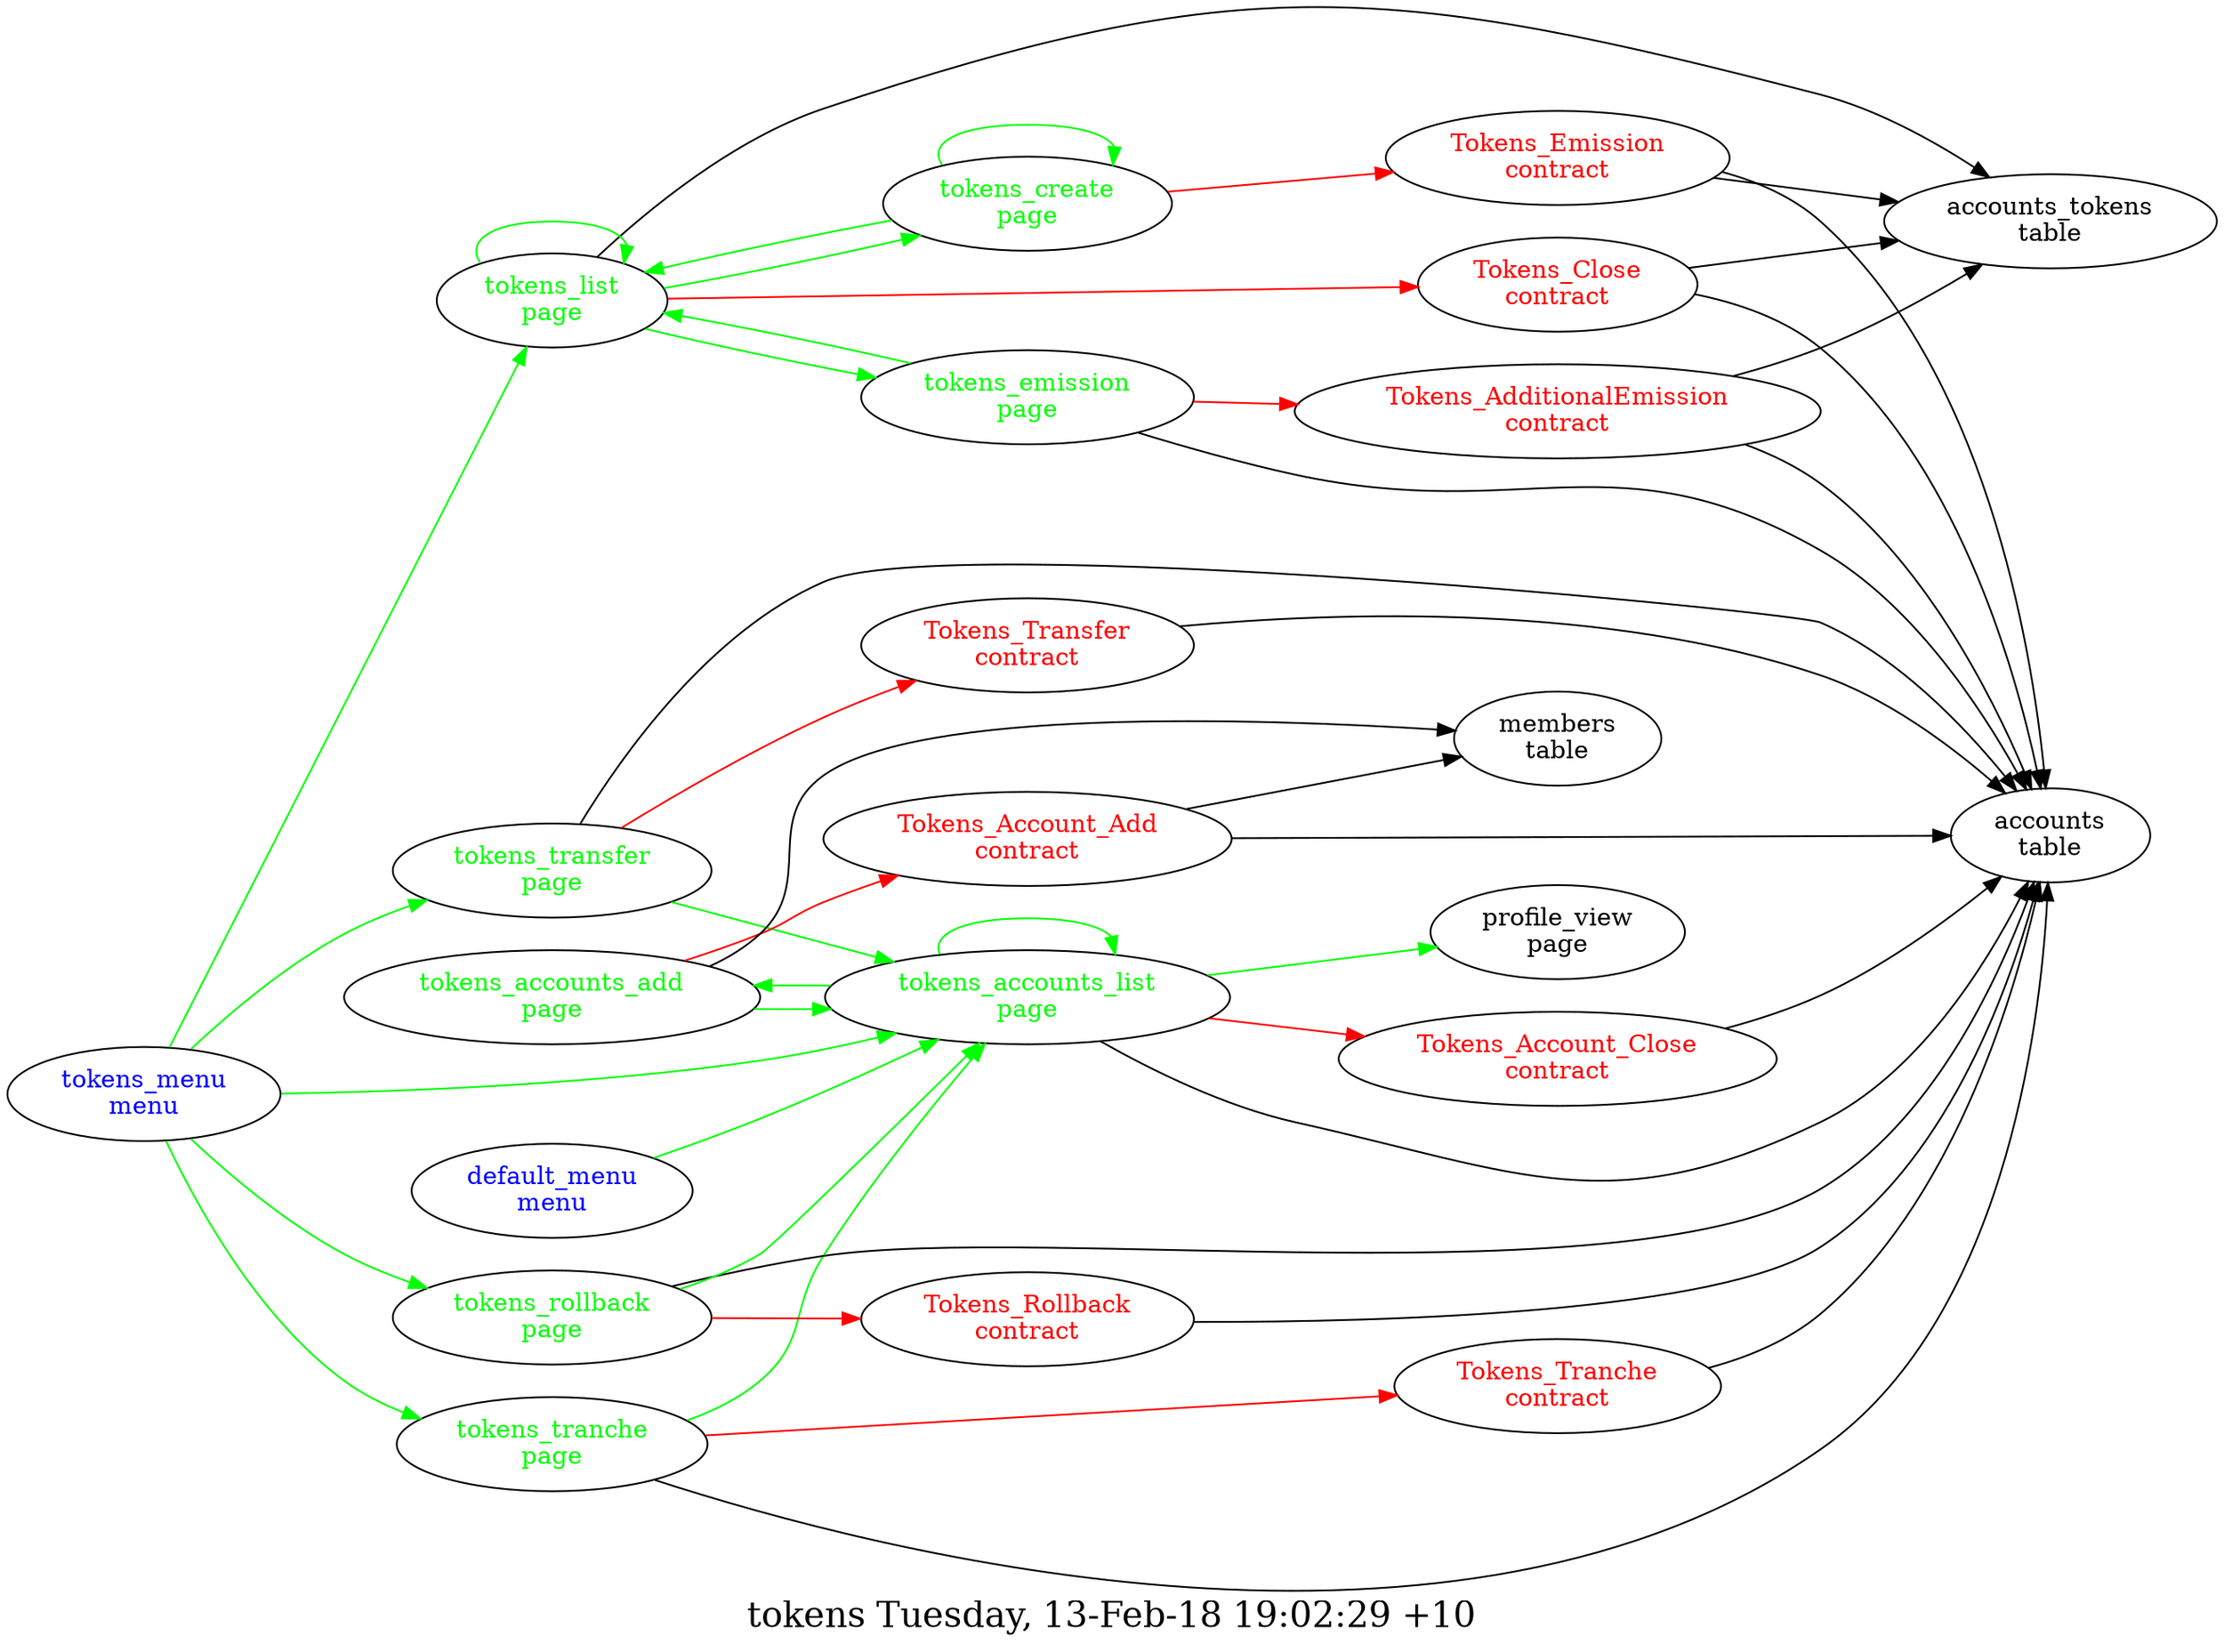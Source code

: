 digraph G {
fontsize="20.0";
label="tokens Tuesday, 13-Feb-18 19:02:29 +10";
rankdir=LR;
"Tokens_Account_Add\ncontract" -> "members\ntable"
"Tokens_Account_Add\ncontract" -> "accounts\ntable"
"Tokens_Account_Add\ncontract" [fontcolor=red, group=contracts];
"Tokens_Account_Close\ncontract" -> "accounts\ntable"
"Tokens_Account_Close\ncontract" [fontcolor=red, group=contracts];
"Tokens_AdditionalEmission\ncontract" -> "accounts_tokens\ntable"
"Tokens_AdditionalEmission\ncontract" -> "accounts\ntable"
"Tokens_AdditionalEmission\ncontract" [fontcolor=red, group=contracts];
"Tokens_Close\ncontract" -> "accounts\ntable"
"Tokens_Close\ncontract" -> "accounts_tokens\ntable"
"Tokens_Close\ncontract" [fontcolor=red, group=contracts];
"Tokens_Emission\ncontract" -> "accounts_tokens\ntable"
"Tokens_Emission\ncontract" -> "accounts\ntable"
"Tokens_Emission\ncontract" [fontcolor=red, group=contracts];
"Tokens_Rollback\ncontract" -> "accounts\ntable"
"Tokens_Rollback\ncontract" [fontcolor=red, group=contracts];
"Tokens_Tranche\ncontract" -> "accounts\ntable"
"Tokens_Tranche\ncontract" [fontcolor=red, group=contracts];
"Tokens_Transfer\ncontract" -> "accounts\ntable"
"Tokens_Transfer\ncontract" [fontcolor=red, group=contracts];
"default_menu\nmenu" -> "tokens_accounts_list\npage"  [ color=green ]
"default_menu\nmenu" [fontcolor=blue, group=menus];
"tokens_menu\nmenu" -> "tokens_accounts_list\npage"  [ color=green ]
"tokens_menu\nmenu" -> "tokens_list\npage"  [ color=green ]
"tokens_menu\nmenu" -> "tokens_tranche\npage"  [ color=green ]
"tokens_menu\nmenu" -> "tokens_transfer\npage"  [ color=green ]
"tokens_menu\nmenu" -> "tokens_rollback\npage"  [ color=green ]
"tokens_menu\nmenu" [fontcolor=blue, group=menus];
"tokens_accounts_add\npage" -> "Tokens_Account_Add\ncontract"  [ color=red ]
"tokens_accounts_add\npage" -> "members\ntable"
"tokens_accounts_add\npage" -> "tokens_accounts_list\npage"  [ color=green ]
"tokens_accounts_add\npage" [fontcolor=green, group=pages];
"tokens_accounts_list\npage" -> "Tokens_Account_Close\ncontract"  [ color=red ]
"tokens_accounts_list\npage" -> "accounts\ntable"
"tokens_accounts_list\npage" -> "profile_view\npage"  [ color=green ]
"tokens_accounts_list\npage" -> "tokens_accounts_list\npage"  [ color=green ]
"tokens_accounts_list\npage" -> "tokens_accounts_add\npage"  [ color=green ]
"tokens_accounts_list\npage" [fontcolor=green, group=pages];
"tokens_create\npage" -> "Tokens_Emission\ncontract"  [ color=red ]
"tokens_create\npage" -> "tokens_create\npage"  [ color=green ]
"tokens_create\npage" -> "tokens_list\npage"  [ color=green ]
"tokens_create\npage" [fontcolor=green, group=pages];
"tokens_emission\npage" -> "Tokens_AdditionalEmission\ncontract"  [ color=red ]
"tokens_emission\npage" -> "accounts\ntable"
"tokens_emission\npage" -> "tokens_list\npage"  [ color=green ]
"tokens_emission\npage" [fontcolor=green, group=pages];
"tokens_list\npage" -> "Tokens_Close\ncontract"  [ color=red ]
"tokens_list\npage" -> "accounts_tokens\ntable"
"tokens_list\npage" -> "tokens_emission\npage"  [ color=green ]
"tokens_list\npage" -> "tokens_list\npage"  [ color=green ]
"tokens_list\npage" -> "tokens_create\npage"  [ color=green ]
"tokens_list\npage" [fontcolor=green, group=pages];
"tokens_rollback\npage" -> "Tokens_Rollback\ncontract"  [ color=red ]
"tokens_rollback\npage" -> "accounts\ntable"
"tokens_rollback\npage" -> "tokens_accounts_list\npage"  [ color=green ]
"tokens_rollback\npage" [fontcolor=green, group=pages];
"tokens_tranche\npage" -> "Tokens_Tranche\ncontract"  [ color=red ]
"tokens_tranche\npage" -> "accounts\ntable"
"tokens_tranche\npage" -> "tokens_accounts_list\npage"  [ color=green ]
"tokens_tranche\npage" [fontcolor=green, group=pages];
"tokens_transfer\npage" -> "Tokens_Transfer\ncontract"  [ color=red ]
"tokens_transfer\npage" -> "accounts\ntable"
"tokens_transfer\npage" -> "tokens_accounts_list\npage"  [ color=green ]
"tokens_transfer\npage" [fontcolor=green, group=pages];
}
